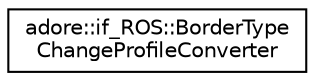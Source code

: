 digraph "Graphical Class Hierarchy"
{
 // LATEX_PDF_SIZE
  edge [fontname="Helvetica",fontsize="10",labelfontname="Helvetica",labelfontsize="10"];
  node [fontname="Helvetica",fontsize="10",shape=record];
  rankdir="LR";
  Node0 [label="adore::if_ROS::BorderType\lChangeProfileConverter",height=0.2,width=0.4,color="black", fillcolor="white", style="filled",URL="$structadore_1_1if__ROS_1_1BorderTypeChangeProfileConverter.html",tooltip=" "];
}
